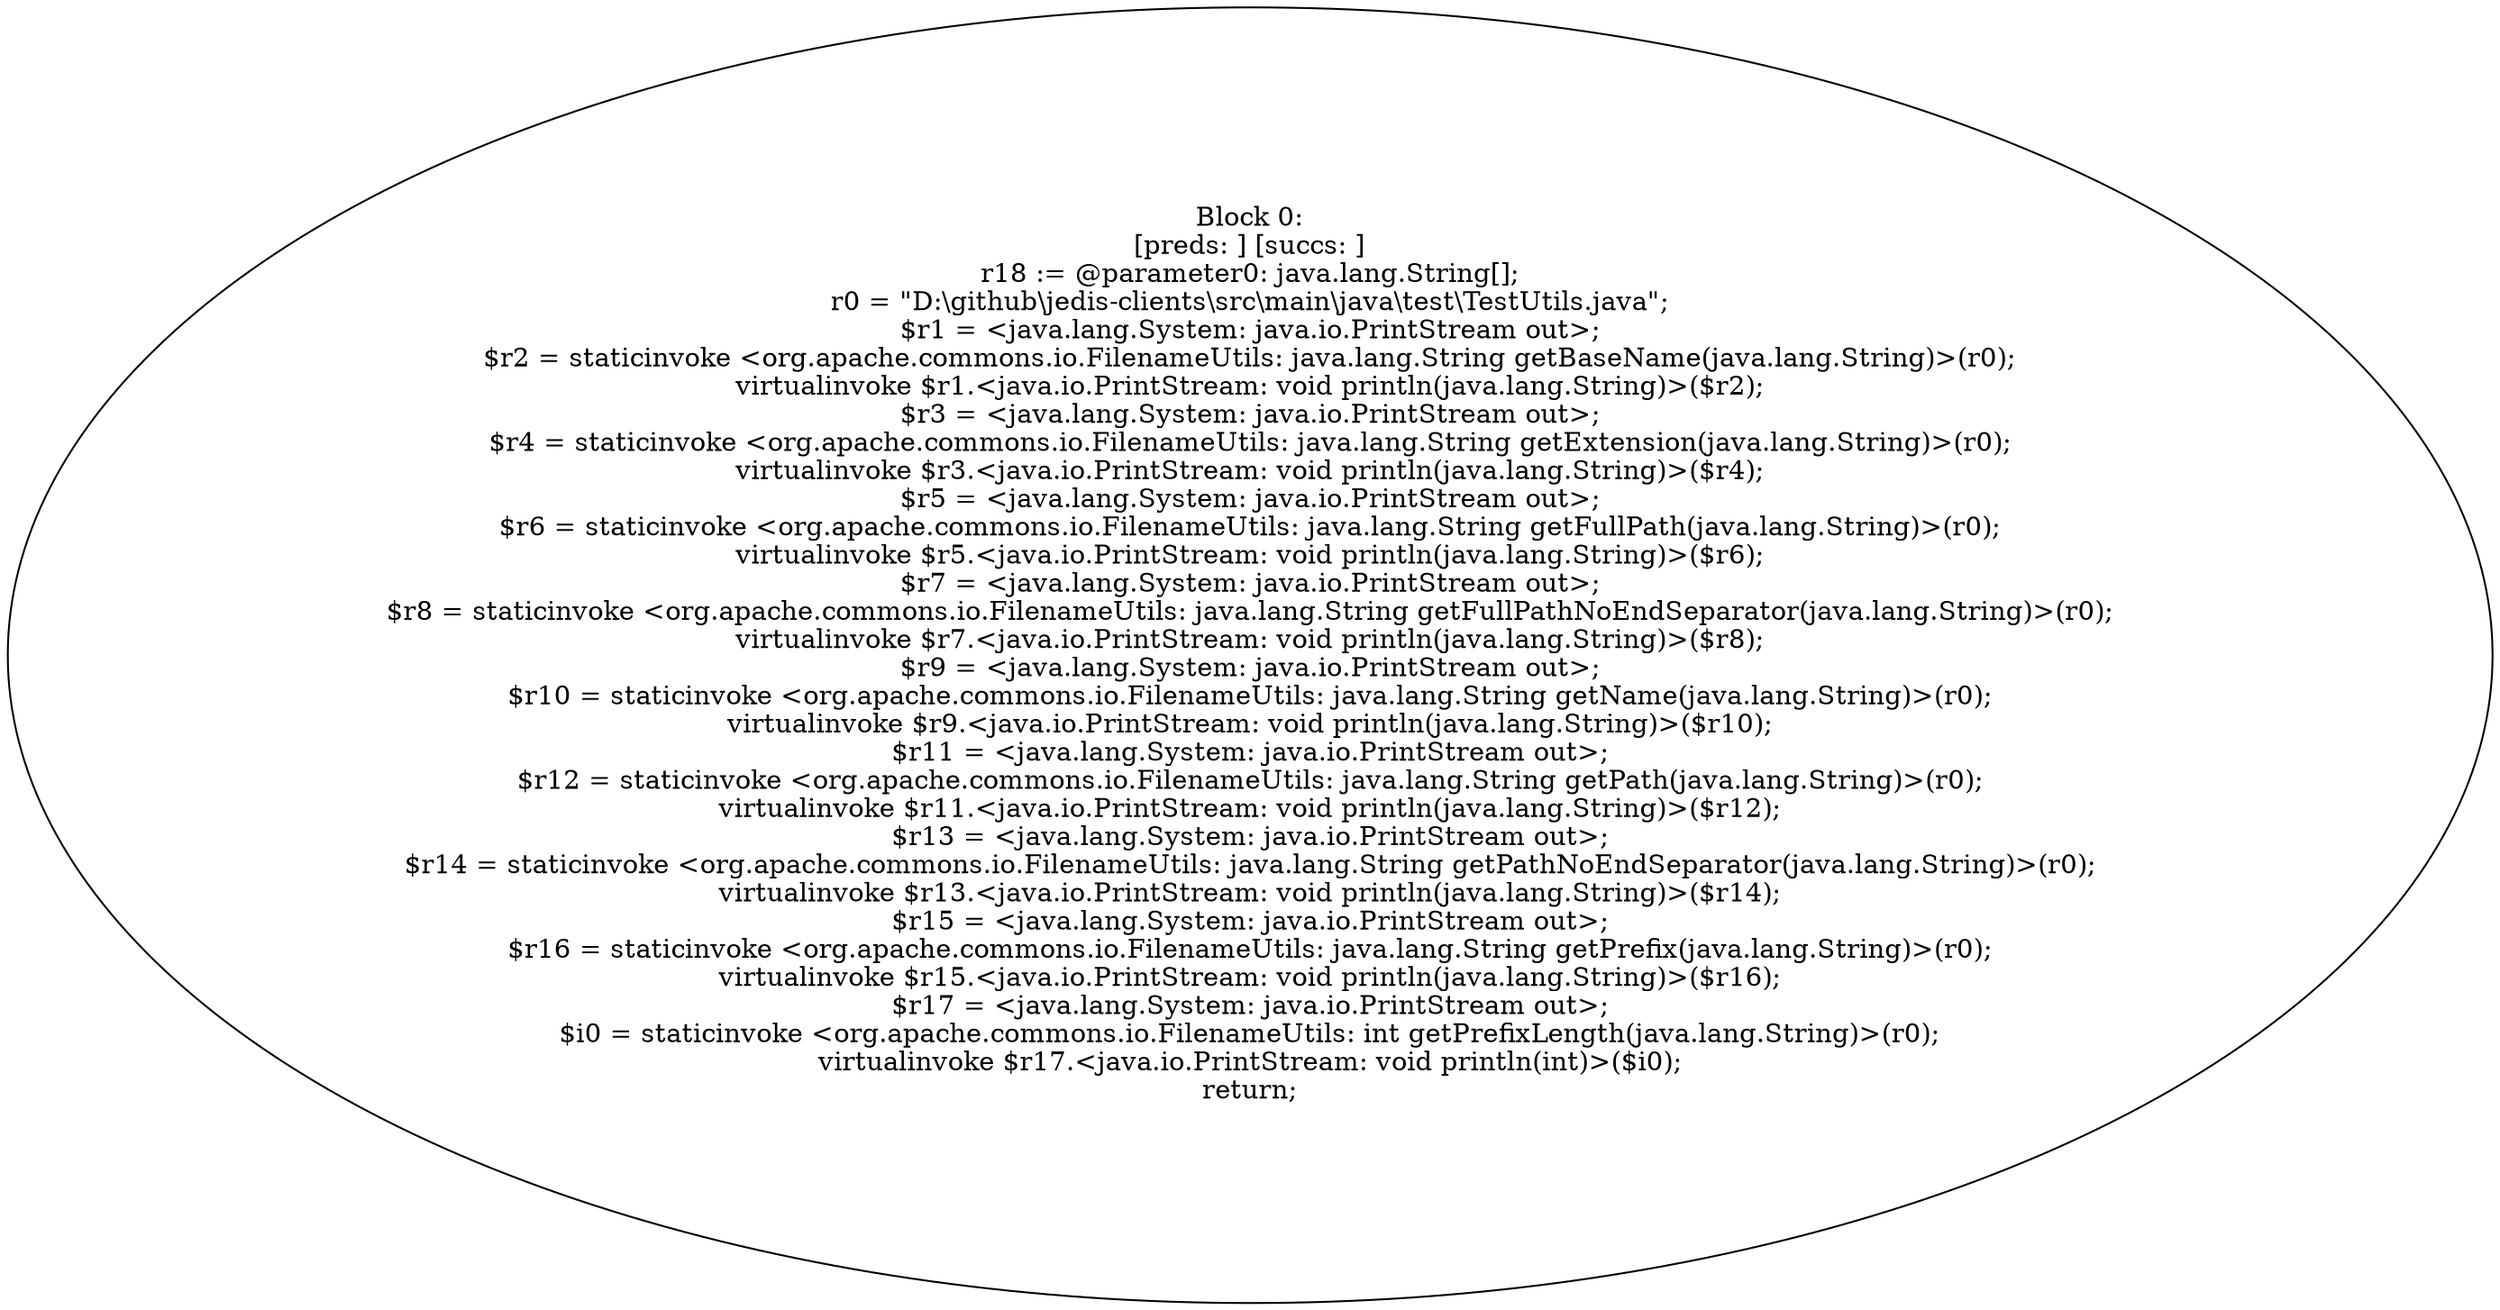 digraph "unitGraph" {
    "Block 0:
[preds: ] [succs: ]
r18 := @parameter0: java.lang.String[];
r0 = \"D:\\github\\jedis-clients\\src\\main\\java\\test\\TestUtils.java\";
$r1 = <java.lang.System: java.io.PrintStream out>;
$r2 = staticinvoke <org.apache.commons.io.FilenameUtils: java.lang.String getBaseName(java.lang.String)>(r0);
virtualinvoke $r1.<java.io.PrintStream: void println(java.lang.String)>($r2);
$r3 = <java.lang.System: java.io.PrintStream out>;
$r4 = staticinvoke <org.apache.commons.io.FilenameUtils: java.lang.String getExtension(java.lang.String)>(r0);
virtualinvoke $r3.<java.io.PrintStream: void println(java.lang.String)>($r4);
$r5 = <java.lang.System: java.io.PrintStream out>;
$r6 = staticinvoke <org.apache.commons.io.FilenameUtils: java.lang.String getFullPath(java.lang.String)>(r0);
virtualinvoke $r5.<java.io.PrintStream: void println(java.lang.String)>($r6);
$r7 = <java.lang.System: java.io.PrintStream out>;
$r8 = staticinvoke <org.apache.commons.io.FilenameUtils: java.lang.String getFullPathNoEndSeparator(java.lang.String)>(r0);
virtualinvoke $r7.<java.io.PrintStream: void println(java.lang.String)>($r8);
$r9 = <java.lang.System: java.io.PrintStream out>;
$r10 = staticinvoke <org.apache.commons.io.FilenameUtils: java.lang.String getName(java.lang.String)>(r0);
virtualinvoke $r9.<java.io.PrintStream: void println(java.lang.String)>($r10);
$r11 = <java.lang.System: java.io.PrintStream out>;
$r12 = staticinvoke <org.apache.commons.io.FilenameUtils: java.lang.String getPath(java.lang.String)>(r0);
virtualinvoke $r11.<java.io.PrintStream: void println(java.lang.String)>($r12);
$r13 = <java.lang.System: java.io.PrintStream out>;
$r14 = staticinvoke <org.apache.commons.io.FilenameUtils: java.lang.String getPathNoEndSeparator(java.lang.String)>(r0);
virtualinvoke $r13.<java.io.PrintStream: void println(java.lang.String)>($r14);
$r15 = <java.lang.System: java.io.PrintStream out>;
$r16 = staticinvoke <org.apache.commons.io.FilenameUtils: java.lang.String getPrefix(java.lang.String)>(r0);
virtualinvoke $r15.<java.io.PrintStream: void println(java.lang.String)>($r16);
$r17 = <java.lang.System: java.io.PrintStream out>;
$i0 = staticinvoke <org.apache.commons.io.FilenameUtils: int getPrefixLength(java.lang.String)>(r0);
virtualinvoke $r17.<java.io.PrintStream: void println(int)>($i0);
return;
"
}

